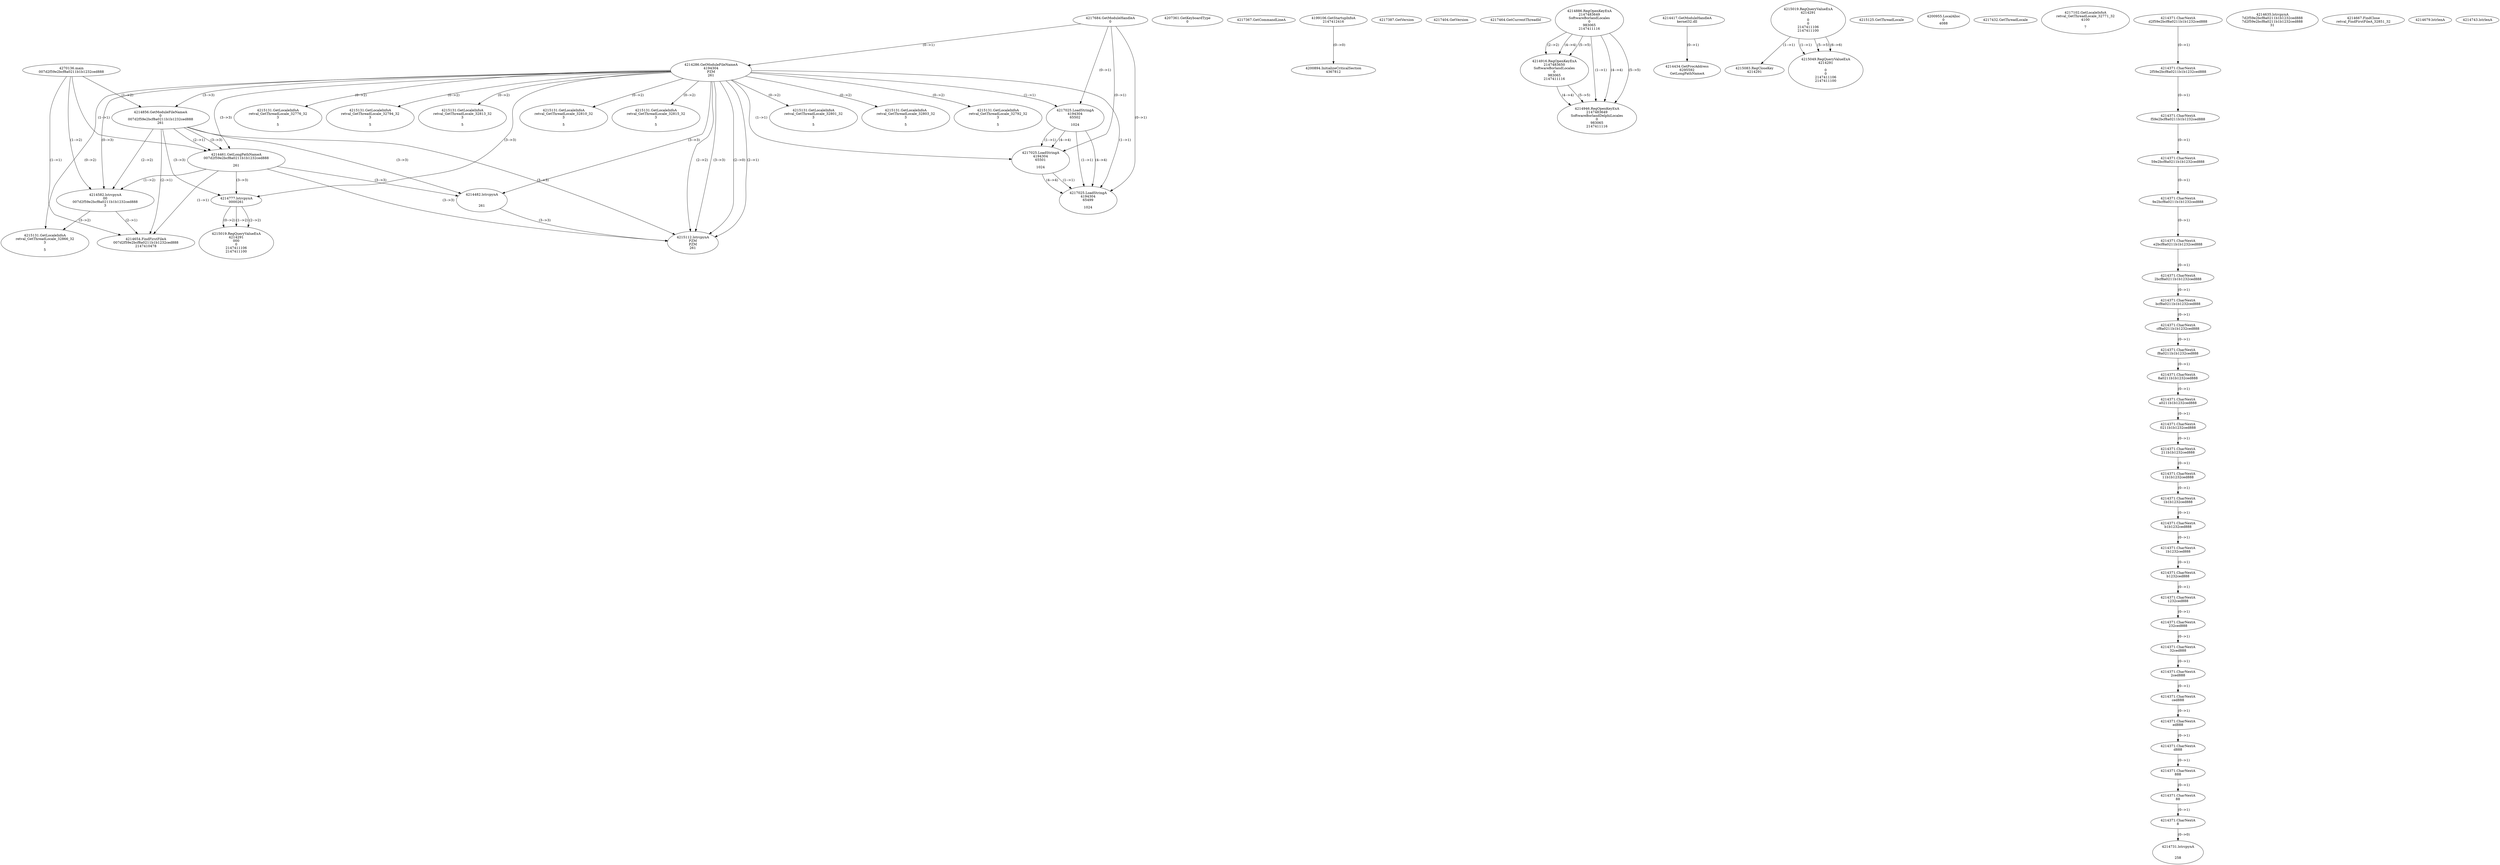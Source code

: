 // Global SCDG with merge call
digraph {
	0 [label="4270136.main
007d2f59e2bcf8a0211b1b1232ced888"]
	1 [label="4217684.GetModuleHandleA
0"]
	2 [label="4207361.GetKeyboardType
0"]
	3 [label="4217367.GetCommandLineA
"]
	4 [label="4199106.GetStartupInfoA
2147412416"]
	5 [label="4217387.GetVersion
"]
	6 [label="4217404.GetVersion
"]
	7 [label="4217464.GetCurrentThreadId
"]
	8 [label="4214286.GetModuleFileNameA
4194304
PZM
261"]
	1 -> 8 [label="(0-->1)"]
	9 [label="4214856.GetModuleFileNameA
0
007d2f59e2bcf8a0211b1b1232ced888
261"]
	0 -> 9 [label="(1-->2)"]
	8 -> 9 [label="(3-->3)"]
	10 [label="4214886.RegOpenKeyExA
2147483649
Software\Borland\Locales
0
983065
2147411116"]
	11 [label="4214916.RegOpenKeyExA
2147483650
Software\Borland\Locales
0
983065
2147411116"]
	10 -> 11 [label="(2-->2)"]
	10 -> 11 [label="(4-->4)"]
	10 -> 11 [label="(5-->5)"]
	12 [label="4214946.RegOpenKeyExA
2147483649
Software\Borland\Delphi\Locales
0
983065
2147411116"]
	10 -> 12 [label="(1-->1)"]
	10 -> 12 [label="(4-->4)"]
	11 -> 12 [label="(4-->4)"]
	10 -> 12 [label="(5-->5)"]
	11 -> 12 [label="(5-->5)"]
	13 [label="4214417.GetModuleHandleA
kernel32.dll"]
	14 [label="4214434.GetProcAddress
6295592
GetLongPathNameA"]
	13 -> 14 [label="(0-->1)"]
	15 [label="4214461.GetLongPathNameA
007d2f59e2bcf8a0211b1b1232ced888

261"]
	0 -> 15 [label="(1-->1)"]
	9 -> 15 [label="(2-->1)"]
	8 -> 15 [label="(3-->3)"]
	9 -> 15 [label="(3-->3)"]
	16 [label="4214482.lstrcpynA


261"]
	8 -> 16 [label="(3-->3)"]
	9 -> 16 [label="(3-->3)"]
	15 -> 16 [label="(3-->3)"]
	17 [label="4215019.RegQueryValueExA
4214291

0
0
2147411106
2147411100"]
	18 [label="4215083.RegCloseKey
4214291"]
	17 -> 18 [label="(1-->1)"]
	19 [label="4215112.lstrcpynA
PZM
PZM
261"]
	8 -> 19 [label="(2-->1)"]
	8 -> 19 [label="(2-->2)"]
	8 -> 19 [label="(3-->3)"]
	9 -> 19 [label="(3-->3)"]
	15 -> 19 [label="(3-->3)"]
	16 -> 19 [label="(3-->3)"]
	8 -> 19 [label="(2-->0)"]
	20 [label="4215125.GetThreadLocale
"]
	21 [label="4215131.GetLocaleInfoA
retval_GetThreadLocale_32801_32
3

5"]
	8 -> 21 [label="(0-->2)"]
	22 [label="4217025.LoadStringA
4194304
65502

1024"]
	1 -> 22 [label="(0-->1)"]
	8 -> 22 [label="(1-->1)"]
	23 [label="4200894.InitializeCriticalSection
4367812"]
	4 -> 23 [label="(0-->0)"]
	24 [label="4200955.LocalAlloc
0
4088"]
	25 [label="4215131.GetLocaleInfoA
retval_GetThreadLocale_32803_32
3

5"]
	8 -> 25 [label="(0-->2)"]
	26 [label="4217025.LoadStringA
4194304
65501

1024"]
	1 -> 26 [label="(0-->1)"]
	8 -> 26 [label="(1-->1)"]
	22 -> 26 [label="(1-->1)"]
	22 -> 26 [label="(4-->4)"]
	27 [label="4217025.LoadStringA
4194304
65499

1024"]
	1 -> 27 [label="(0-->1)"]
	8 -> 27 [label="(1-->1)"]
	22 -> 27 [label="(1-->1)"]
	26 -> 27 [label="(1-->1)"]
	22 -> 27 [label="(4-->4)"]
	26 -> 27 [label="(4-->4)"]
	28 [label="4215049.RegQueryValueExA
4214291

0
0
2147411106
2147411100"]
	17 -> 28 [label="(1-->1)"]
	17 -> 28 [label="(5-->5)"]
	17 -> 28 [label="(6-->6)"]
	29 [label="4215131.GetLocaleInfoA
retval_GetThreadLocale_32792_32
3

5"]
	8 -> 29 [label="(0-->2)"]
	30 [label="4217432.GetThreadLocale
"]
	31 [label="4217102.GetLocaleInfoA
retval_GetThreadLocale_32771_32
4100

7"]
	32 [label="4214582.lstrcpynA
00
007d2f59e2bcf8a0211b1b1232ced888
3"]
	0 -> 32 [label="(1-->2)"]
	9 -> 32 [label="(2-->2)"]
	15 -> 32 [label="(1-->2)"]
	8 -> 32 [label="(0-->3)"]
	33 [label="4214371.CharNextA
d2f59e2bcf8a0211b1b1232ced888"]
	34 [label="4214371.CharNextA
2f59e2bcf8a0211b1b1232ced888"]
	33 -> 34 [label="(0-->1)"]
	35 [label="4214371.CharNextA
f59e2bcf8a0211b1b1232ced888"]
	34 -> 35 [label="(0-->1)"]
	36 [label="4214371.CharNextA
59e2bcf8a0211b1b1232ced888"]
	35 -> 36 [label="(0-->1)"]
	37 [label="4214371.CharNextA
9e2bcf8a0211b1b1232ced888"]
	36 -> 37 [label="(0-->1)"]
	38 [label="4214371.CharNextA
e2bcf8a0211b1b1232ced888"]
	37 -> 38 [label="(0-->1)"]
	39 [label="4214371.CharNextA
2bcf8a0211b1b1232ced888"]
	38 -> 39 [label="(0-->1)"]
	40 [label="4214371.CharNextA
bcf8a0211b1b1232ced888"]
	39 -> 40 [label="(0-->1)"]
	41 [label="4214371.CharNextA
cf8a0211b1b1232ced888"]
	40 -> 41 [label="(0-->1)"]
	42 [label="4214371.CharNextA
f8a0211b1b1232ced888"]
	41 -> 42 [label="(0-->1)"]
	43 [label="4214371.CharNextA
8a0211b1b1232ced888"]
	42 -> 43 [label="(0-->1)"]
	44 [label="4214371.CharNextA
a0211b1b1232ced888"]
	43 -> 44 [label="(0-->1)"]
	45 [label="4214371.CharNextA
0211b1b1232ced888"]
	44 -> 45 [label="(0-->1)"]
	46 [label="4214371.CharNextA
211b1b1232ced888"]
	45 -> 46 [label="(0-->1)"]
	47 [label="4214371.CharNextA
11b1b1232ced888"]
	46 -> 47 [label="(0-->1)"]
	48 [label="4214371.CharNextA
1b1b1232ced888"]
	47 -> 48 [label="(0-->1)"]
	49 [label="4214371.CharNextA
b1b1232ced888"]
	48 -> 49 [label="(0-->1)"]
	50 [label="4214371.CharNextA
1b1232ced888"]
	49 -> 50 [label="(0-->1)"]
	51 [label="4214371.CharNextA
b1232ced888"]
	50 -> 51 [label="(0-->1)"]
	52 [label="4214371.CharNextA
1232ced888"]
	51 -> 52 [label="(0-->1)"]
	53 [label="4214371.CharNextA
232ced888"]
	52 -> 53 [label="(0-->1)"]
	54 [label="4214371.CharNextA
32ced888"]
	53 -> 54 [label="(0-->1)"]
	55 [label="4214371.CharNextA
2ced888"]
	54 -> 55 [label="(0-->1)"]
	56 [label="4214371.CharNextA
ced888"]
	55 -> 56 [label="(0-->1)"]
	57 [label="4214371.CharNextA
ed888"]
	56 -> 57 [label="(0-->1)"]
	58 [label="4214371.CharNextA
d888"]
	57 -> 58 [label="(0-->1)"]
	59 [label="4214371.CharNextA
888"]
	58 -> 59 [label="(0-->1)"]
	60 [label="4214371.CharNextA
88"]
	59 -> 60 [label="(0-->1)"]
	61 [label="4214371.CharNextA
8"]
	60 -> 61 [label="(0-->1)"]
	62 [label="4214635.lstrcpynA
7d2f59e2bcf8a0211b1b1232ced888
7d2f59e2bcf8a0211b1b1232ced888
31"]
	63 [label="4214654.FindFirstFileA
007d2f59e2bcf8a0211b1b1232ced888
2147410478"]
	0 -> 63 [label="(1-->1)"]
	9 -> 63 [label="(2-->1)"]
	15 -> 63 [label="(1-->1)"]
	32 -> 63 [label="(2-->1)"]
	64 [label="4214667.FindClose
retval_FindFirstFileA_32851_32"]
	65 [label="4214679.lstrlenA
"]
	66 [label="4214731.lstrcpynA


258"]
	61 -> 66 [label="(0-->0)"]
	67 [label="4214743.lstrlenA
"]
	68 [label="4214777.lstrcpynA
00\
00\
261"]
	8 -> 68 [label="(3-->3)"]
	9 -> 68 [label="(3-->3)"]
	15 -> 68 [label="(3-->3)"]
	69 [label="4215019.RegQueryValueExA
4214291
00\
0
0
2147411106
2147411100"]
	68 -> 69 [label="(1-->2)"]
	68 -> 69 [label="(2-->2)"]
	68 -> 69 [label="(0-->2)"]
	70 [label="4215131.GetLocaleInfoA
retval_GetThreadLocale_32866_32
3

5"]
	8 -> 70 [label="(0-->2)"]
	32 -> 70 [label="(3-->2)"]
	71 [label="4215131.GetLocaleInfoA
retval_GetThreadLocale_32776_32
3

5"]
	8 -> 71 [label="(0-->2)"]
	72 [label="4215131.GetLocaleInfoA
retval_GetThreadLocale_32794_32
3

5"]
	8 -> 72 [label="(0-->2)"]
	73 [label="4215131.GetLocaleInfoA
retval_GetThreadLocale_32813_32
3

5"]
	8 -> 73 [label="(0-->2)"]
	74 [label="4215131.GetLocaleInfoA
retval_GetThreadLocale_32810_32
3

5"]
	8 -> 74 [label="(0-->2)"]
	75 [label="4215131.GetLocaleInfoA
retval_GetThreadLocale_32815_32
3

5"]
	8 -> 75 [label="(0-->2)"]
}
